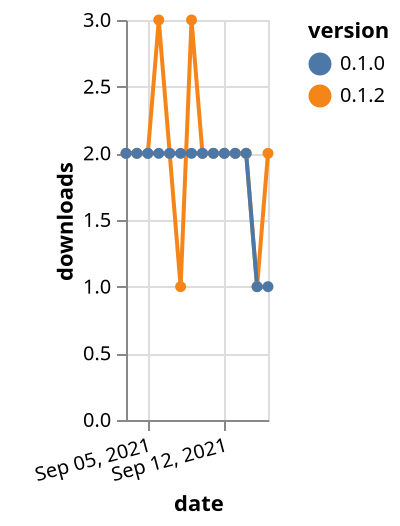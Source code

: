 {"$schema": "https://vega.github.io/schema/vega-lite/v5.json", "description": "A simple bar chart with embedded data.", "data": {"values": [{"date": "2021-09-03", "total": 2180, "delta": 2, "version": "0.1.2"}, {"date": "2021-09-04", "total": 2182, "delta": 2, "version": "0.1.2"}, {"date": "2021-09-05", "total": 2184, "delta": 2, "version": "0.1.2"}, {"date": "2021-09-06", "total": 2187, "delta": 3, "version": "0.1.2"}, {"date": "2021-09-07", "total": 2189, "delta": 2, "version": "0.1.2"}, {"date": "2021-09-08", "total": 2190, "delta": 1, "version": "0.1.2"}, {"date": "2021-09-09", "total": 2193, "delta": 3, "version": "0.1.2"}, {"date": "2021-09-10", "total": 2195, "delta": 2, "version": "0.1.2"}, {"date": "2021-09-11", "total": 2197, "delta": 2, "version": "0.1.2"}, {"date": "2021-09-12", "total": 2199, "delta": 2, "version": "0.1.2"}, {"date": "2021-09-13", "total": 2201, "delta": 2, "version": "0.1.2"}, {"date": "2021-09-14", "total": 2203, "delta": 2, "version": "0.1.2"}, {"date": "2021-09-15", "total": 2204, "delta": 1, "version": "0.1.2"}, {"date": "2021-09-16", "total": 2206, "delta": 2, "version": "0.1.2"}, {"date": "2021-09-03", "total": 2197, "delta": 2, "version": "0.1.0"}, {"date": "2021-09-04", "total": 2199, "delta": 2, "version": "0.1.0"}, {"date": "2021-09-05", "total": 2201, "delta": 2, "version": "0.1.0"}, {"date": "2021-09-06", "total": 2203, "delta": 2, "version": "0.1.0"}, {"date": "2021-09-07", "total": 2205, "delta": 2, "version": "0.1.0"}, {"date": "2021-09-08", "total": 2207, "delta": 2, "version": "0.1.0"}, {"date": "2021-09-09", "total": 2209, "delta": 2, "version": "0.1.0"}, {"date": "2021-09-10", "total": 2211, "delta": 2, "version": "0.1.0"}, {"date": "2021-09-11", "total": 2213, "delta": 2, "version": "0.1.0"}, {"date": "2021-09-12", "total": 2215, "delta": 2, "version": "0.1.0"}, {"date": "2021-09-13", "total": 2217, "delta": 2, "version": "0.1.0"}, {"date": "2021-09-14", "total": 2219, "delta": 2, "version": "0.1.0"}, {"date": "2021-09-15", "total": 2220, "delta": 1, "version": "0.1.0"}, {"date": "2021-09-16", "total": 2221, "delta": 1, "version": "0.1.0"}]}, "width": "container", "mark": {"type": "line", "point": {"filled": true}}, "encoding": {"x": {"field": "date", "type": "temporal", "timeUnit": "yearmonthdate", "title": "date", "axis": {"labelAngle": -15}}, "y": {"field": "delta", "type": "quantitative", "title": "downloads"}, "color": {"field": "version", "type": "nominal"}, "tooltip": {"field": "delta"}}}